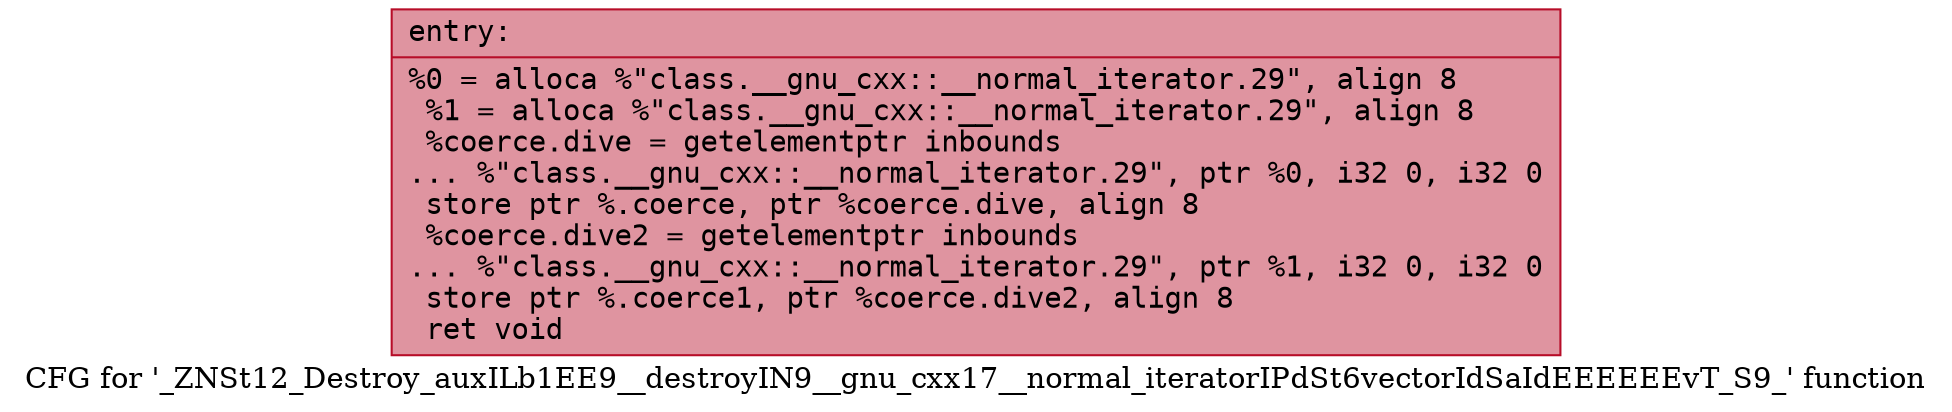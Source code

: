 digraph "CFG for '_ZNSt12_Destroy_auxILb1EE9__destroyIN9__gnu_cxx17__normal_iteratorIPdSt6vectorIdSaIdEEEEEEvT_S9_' function" {
	label="CFG for '_ZNSt12_Destroy_auxILb1EE9__destroyIN9__gnu_cxx17__normal_iteratorIPdSt6vectorIdSaIdEEEEEEvT_S9_' function";

	Node0x55e722dd0930 [shape=record,color="#b70d28ff", style=filled, fillcolor="#b70d2870" fontname="Courier",label="{entry:\l|  %0 = alloca %\"class.__gnu_cxx::__normal_iterator.29\", align 8\l  %1 = alloca %\"class.__gnu_cxx::__normal_iterator.29\", align 8\l  %coerce.dive = getelementptr inbounds\l... %\"class.__gnu_cxx::__normal_iterator.29\", ptr %0, i32 0, i32 0\l  store ptr %.coerce, ptr %coerce.dive, align 8\l  %coerce.dive2 = getelementptr inbounds\l... %\"class.__gnu_cxx::__normal_iterator.29\", ptr %1, i32 0, i32 0\l  store ptr %.coerce1, ptr %coerce.dive2, align 8\l  ret void\l}"];
}
